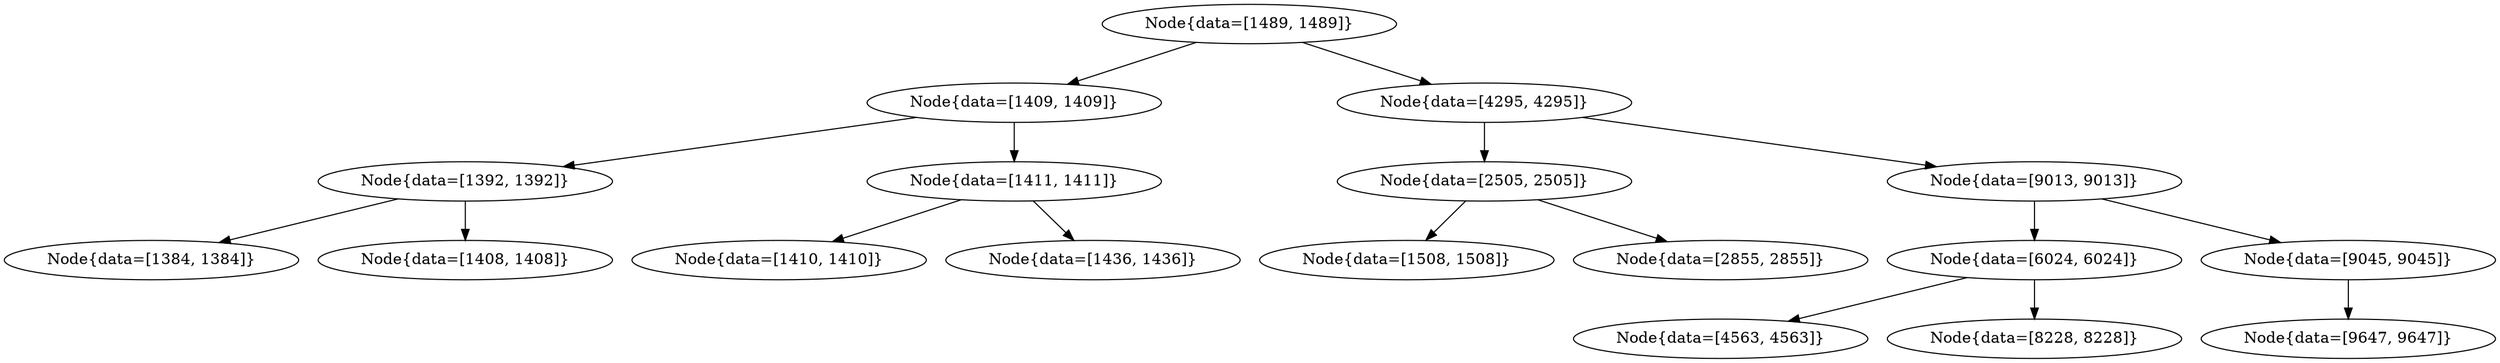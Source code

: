 digraph G{
1919453801 [label="Node{data=[1489, 1489]}"]
1919453801 -> 506619408
506619408 [label="Node{data=[1409, 1409]}"]
506619408 -> 996344898
996344898 [label="Node{data=[1392, 1392]}"]
996344898 -> 1456319459
1456319459 [label="Node{data=[1384, 1384]}"]
996344898 -> 1623218321
1623218321 [label="Node{data=[1408, 1408]}"]
506619408 -> 1842327679
1842327679 [label="Node{data=[1411, 1411]}"]
1842327679 -> 1311631504
1311631504 [label="Node{data=[1410, 1410]}"]
1842327679 -> 1971638277
1971638277 [label="Node{data=[1436, 1436]}"]
1919453801 -> 400694004
400694004 [label="Node{data=[4295, 4295]}"]
400694004 -> 129895487
129895487 [label="Node{data=[2505, 2505]}"]
129895487 -> 645274928
645274928 [label="Node{data=[1508, 1508]}"]
129895487 -> 1973544195
1973544195 [label="Node{data=[2855, 2855]}"]
400694004 -> 1913877753
1913877753 [label="Node{data=[9013, 9013]}"]
1913877753 -> 96162160
96162160 [label="Node{data=[6024, 6024]}"]
96162160 -> 330453866
330453866 [label="Node{data=[4563, 4563]}"]
96162160 -> 1774269922
1774269922 [label="Node{data=[8228, 8228]}"]
1913877753 -> 10236063
10236063 [label="Node{data=[9045, 9045]}"]
10236063 -> 1601421613
1601421613 [label="Node{data=[9647, 9647]}"]
}